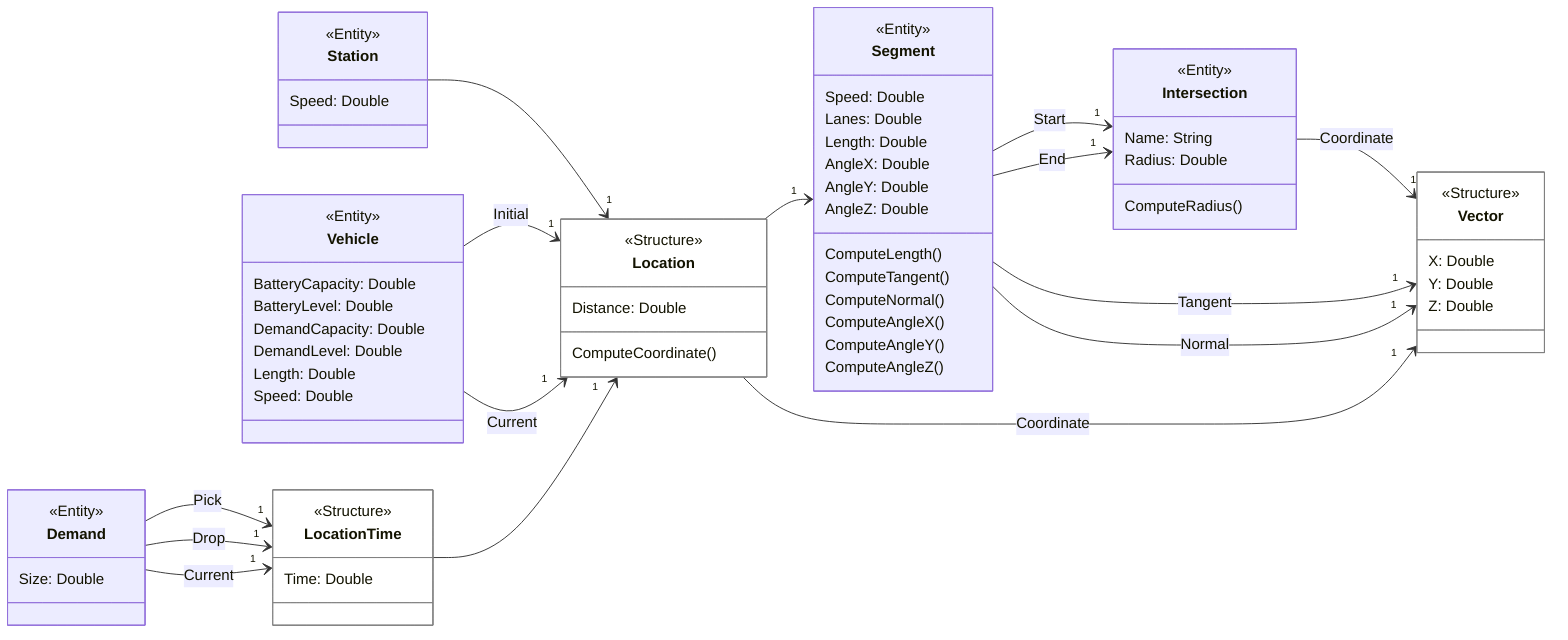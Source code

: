 classDiagram
    direction LR

    class Intersection {
        <<Entity>>
        Name: String
        Radius: Double
        ComputeRadius()
    }
    class Segment {
        <<Entity>>
        Speed: Double
        Lanes: Double
        Length: Double
        AngleX: Double
        AngleY: Double
        AngleZ: Double
        ComputeLength()
        ComputeTangent()
        ComputeNormal()
        ComputeAngleX()
        ComputeAngleY()
        ComputeAngleZ()
    }
    class Location {
        <<Structure>>
        Distance: Double
        ComputeCoordinate()
    }
    class LocationTime {
        <<Structure>>
        Time: Double
    }
    class Station {
        <<Entity>>
        Speed: Double
    }
    class Vehicle {
        <<Entity>>
        BatteryCapacity: Double
        BatteryLevel: Double
        DemandCapacity: Double
        DemandLevel: Double
        Length: Double
        Speed: Double
    }
    class Demand {
        <<Entity>>
        Size: Double
    }
    class Vector {
        <<Structure>>
        X: Double
        Y: Double
        Z: Double
    }
    
    Segment --> "1" Intersection:Start
    Segment --> "1" Intersection:End
    Station --> "1" Location
    Vehicle --> "1" Location:Initial
    Vehicle --> "1" Location:Current
    Demand --> "1" LocationTime:Pick
    Demand --> "1" LocationTime:Drop
    Demand --> "1" LocationTime:Current
    LocationTime --> "1" Location
    Location --> "1" Segment

    Intersection --> "1" Vector:Coordinate
    Segment --> "1" Vector:Tangent
    Segment --> "1" Vector:Normal
    Location --> "1" Vector:Coordinate

    style Vector fill:white,stroke:gray
    style Location fill:white,stroke:gray
    style LocationTime fill:white,stroke:gray